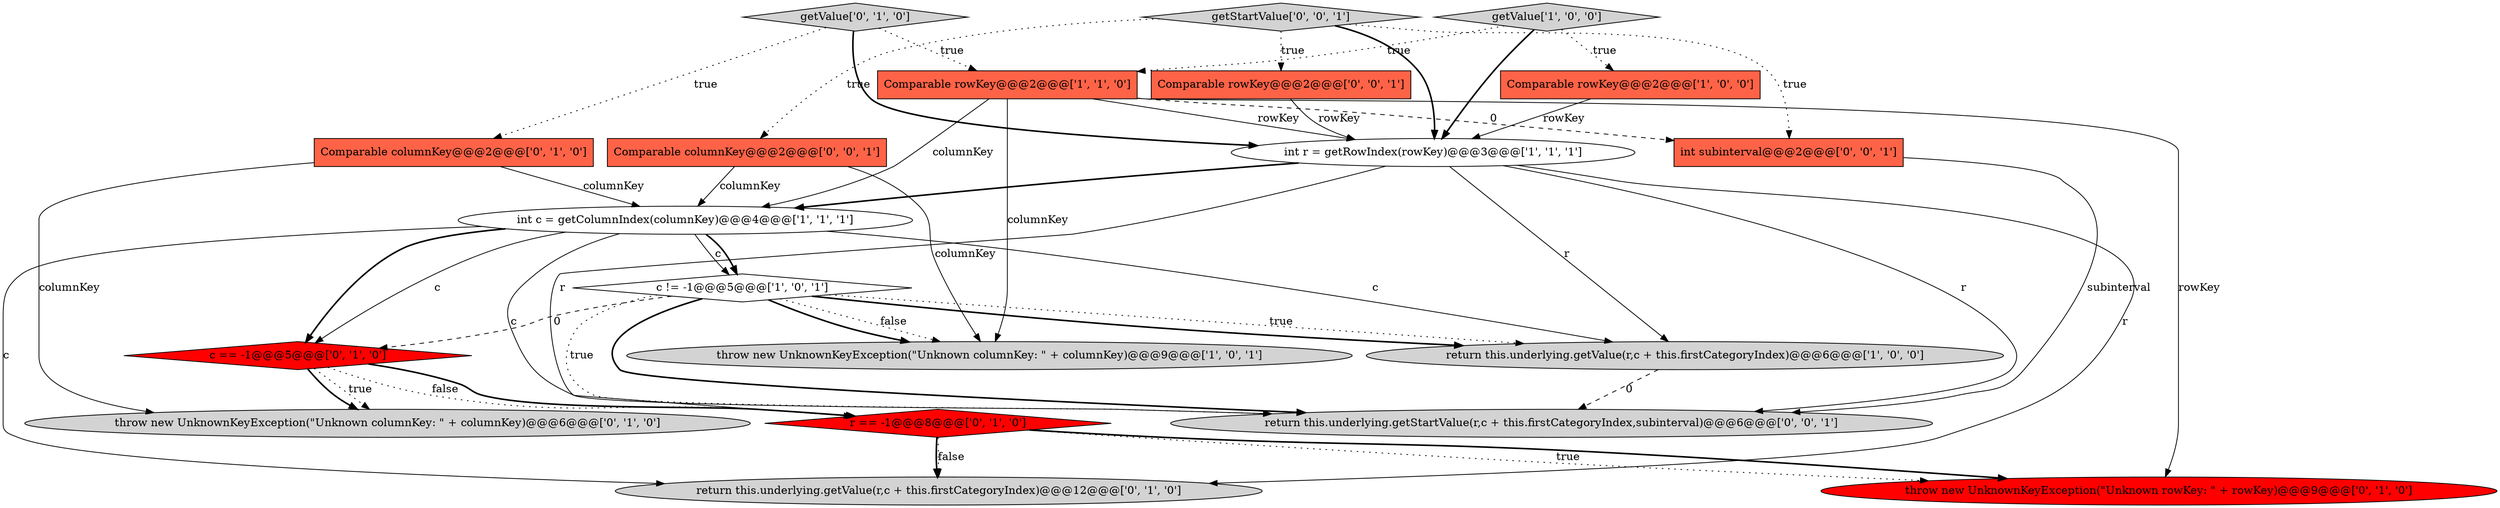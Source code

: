 digraph {
9 [style = filled, label = "c == -1@@@5@@@['0', '1', '0']", fillcolor = red, shape = diamond image = "AAA1AAABBB2BBB"];
16 [style = filled, label = "Comparable columnKey@@@2@@@['0', '0', '1']", fillcolor = tomato, shape = box image = "AAA0AAABBB3BBB"];
12 [style = filled, label = "throw new UnknownKeyException(\"Unknown columnKey: \" + columnKey)@@@6@@@['0', '1', '0']", fillcolor = lightgray, shape = ellipse image = "AAA0AAABBB2BBB"];
7 [style = filled, label = "return this.underlying.getValue(r,c + this.firstCategoryIndex)@@@6@@@['1', '0', '0']", fillcolor = lightgray, shape = ellipse image = "AAA0AAABBB1BBB"];
15 [style = filled, label = "Comparable rowKey@@@2@@@['0', '0', '1']", fillcolor = tomato, shape = box image = "AAA0AAABBB3BBB"];
14 [style = filled, label = "getValue['0', '1', '0']", fillcolor = lightgray, shape = diamond image = "AAA0AAABBB2BBB"];
19 [style = filled, label = "int subinterval@@@2@@@['0', '0', '1']", fillcolor = tomato, shape = box image = "AAA0AAABBB3BBB"];
0 [style = filled, label = "int c = getColumnIndex(columnKey)@@@4@@@['1', '1', '1']", fillcolor = white, shape = ellipse image = "AAA0AAABBB1BBB"];
17 [style = filled, label = "getStartValue['0', '0', '1']", fillcolor = lightgray, shape = diamond image = "AAA0AAABBB3BBB"];
18 [style = filled, label = "return this.underlying.getStartValue(r,c + this.firstCategoryIndex,subinterval)@@@6@@@['0', '0', '1']", fillcolor = lightgray, shape = ellipse image = "AAA0AAABBB3BBB"];
1 [style = filled, label = "throw new UnknownKeyException(\"Unknown columnKey: \" + columnKey)@@@9@@@['1', '0', '1']", fillcolor = lightgray, shape = ellipse image = "AAA0AAABBB1BBB"];
8 [style = filled, label = "Comparable columnKey@@@2@@@['0', '1', '0']", fillcolor = tomato, shape = box image = "AAA0AAABBB2BBB"];
10 [style = filled, label = "return this.underlying.getValue(r,c + this.firstCategoryIndex)@@@12@@@['0', '1', '0']", fillcolor = lightgray, shape = ellipse image = "AAA0AAABBB2BBB"];
2 [style = filled, label = "Comparable rowKey@@@2@@@['1', '0', '0']", fillcolor = tomato, shape = box image = "AAA0AAABBB1BBB"];
4 [style = filled, label = "c != -1@@@5@@@['1', '0', '1']", fillcolor = white, shape = diamond image = "AAA0AAABBB1BBB"];
11 [style = filled, label = "throw new UnknownKeyException(\"Unknown rowKey: \" + rowKey)@@@9@@@['0', '1', '0']", fillcolor = red, shape = ellipse image = "AAA1AAABBB2BBB"];
5 [style = filled, label = "Comparable rowKey@@@2@@@['1', '1', '0']", fillcolor = tomato, shape = box image = "AAA0AAABBB1BBB"];
6 [style = filled, label = "int r = getRowIndex(rowKey)@@@3@@@['1', '1', '1']", fillcolor = white, shape = ellipse image = "AAA0AAABBB1BBB"];
3 [style = filled, label = "getValue['1', '0', '0']", fillcolor = lightgray, shape = diamond image = "AAA0AAABBB1BBB"];
13 [style = filled, label = "r == -1@@@8@@@['0', '1', '0']", fillcolor = red, shape = diamond image = "AAA1AAABBB2BBB"];
13->10 [style = bold, label=""];
4->18 [style = dotted, label="true"];
0->9 [style = bold, label=""];
9->12 [style = dotted, label="true"];
6->10 [style = solid, label="r"];
7->18 [style = dashed, label="0"];
17->6 [style = bold, label=""];
2->6 [style = solid, label="rowKey"];
16->1 [style = solid, label="columnKey"];
6->18 [style = solid, label="r"];
4->7 [style = dotted, label="true"];
3->6 [style = bold, label=""];
4->18 [style = bold, label=""];
6->0 [style = bold, label=""];
5->1 [style = solid, label="columnKey"];
9->13 [style = dotted, label="false"];
0->4 [style = solid, label="c"];
0->10 [style = solid, label="c"];
13->11 [style = bold, label=""];
4->7 [style = bold, label=""];
8->12 [style = solid, label="columnKey"];
19->18 [style = solid, label="subinterval"];
17->16 [style = dotted, label="true"];
6->7 [style = solid, label="r"];
0->18 [style = solid, label="c"];
4->9 [style = dashed, label="0"];
3->5 [style = dotted, label="true"];
14->5 [style = dotted, label="true"];
17->15 [style = dotted, label="true"];
6->13 [style = solid, label="r"];
0->9 [style = solid, label="c"];
0->4 [style = bold, label=""];
15->6 [style = solid, label="rowKey"];
17->19 [style = dotted, label="true"];
14->8 [style = dotted, label="true"];
5->11 [style = solid, label="rowKey"];
13->11 [style = dotted, label="true"];
16->0 [style = solid, label="columnKey"];
4->1 [style = bold, label=""];
4->1 [style = dotted, label="false"];
9->12 [style = bold, label=""];
13->10 [style = dotted, label="false"];
5->6 [style = solid, label="rowKey"];
5->19 [style = dashed, label="0"];
0->7 [style = solid, label="c"];
14->6 [style = bold, label=""];
3->2 [style = dotted, label="true"];
8->0 [style = solid, label="columnKey"];
9->13 [style = bold, label=""];
5->0 [style = solid, label="columnKey"];
}
